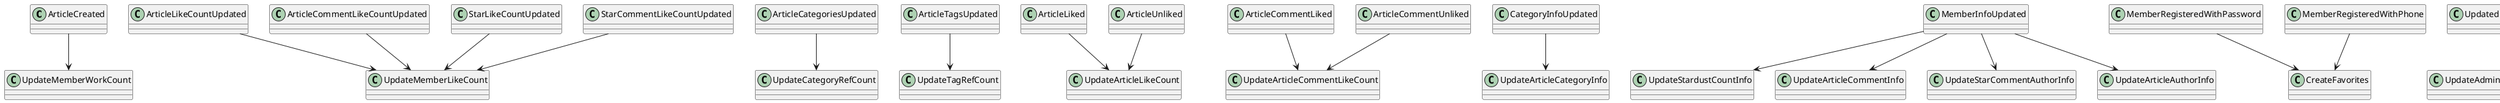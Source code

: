 @startuml
'Article
ArticleCreated                  -down-> UpdateMemberWorkCount
ArticleLikeCountUpdated         -down-> UpdateMemberLikeCount
ArticleCategoriesUpdated        -down-> UpdateCategoryRefCount
ArticleTagsUpdated              -down-> UpdateTagRefCount
ArticleCommentLikeCountUpdated  -down-> UpdateMemberLikeCount

'ArticleLike
ArticleLiked                -down-> UpdateArticleLikeCount
ArticleUnliked              -down-> UpdateArticleLikeCount

'ArticleCommentLike
ArticleCommentLiked         -down-> UpdateArticleCommentLikeCount
ArticleCommentUnliked       -down-> UpdateArticleCommentLikeCount

'Category
CategoryInfoUpdated -down-> UpdateArticleCategoryInfo

'Member
MemberInfoUpdated               -down-> UpdateStardustCountInfo
MemberInfoUpdated               -down-> UpdateArticleCommentInfo
MemberInfoUpdated               -down-> UpdateStarCommentAuthorInfo
MemberInfoUpdated               -down-> UpdateArticleAuthorInfo
MemberRegisteredWithPassword    -down-> CreateFavorites
MemberRegisteredWithPhone       -down-> CreateFavorites

'ViewHistory


'role
UpdatedRolePermissions  -down-> UpdateAdminUserRolePermissions
UpdatedRoleInfo         -down-> UpdateAdminUserRoleInfo

'star
StarCreated                     -down-> UpdateMemberStarInfo
StarDeleted                     -down-> UpdateMemberStarInfo
JoinedStar                      -down-> UpdateMemberStardustCount
LeftStar                        -down-> UpdateMemberStardustCount
StarLikeCountUpdated            -down-> UpdateMemberLikeCount
StarCommentLikeCountUpdated     -down-> UpdateMemberLikeCount
StarInfoUpdated                 -down-> UpdateMemberStarInfo

'StarLike
StarLiked                   -down-> UpdateStarLikeCount
StarUnliked                 -down-> UpdateStarLikeCount

'StarCommentLike
StarCommentLiked            -down-> UpdateStarCommentLikeCount
StarCommentUnliked          -down-> UpdateStarCommentLikeCount

'tag
TagInfoUpdated -down-> UpdateArticleTagInfo
@enduml
